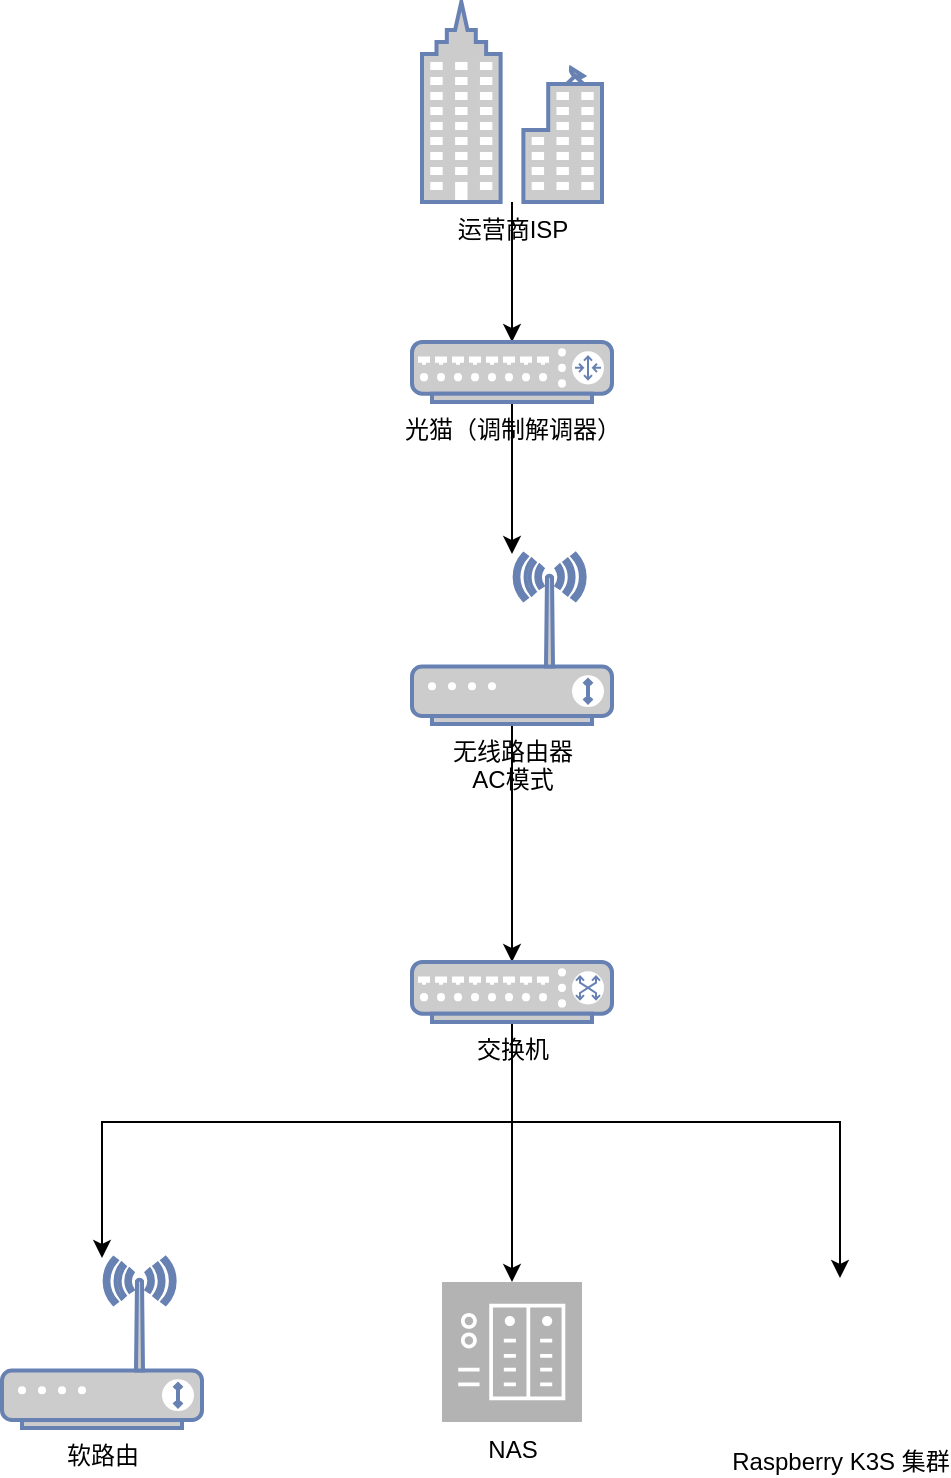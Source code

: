 <mxfile version="20.0.4" type="github">
  <diagram name="Page-1" id="bfe91b75-5d2c-26a0-9c1d-138518896778">
    <mxGraphModel dx="1422" dy="800" grid="1" gridSize="10" guides="1" tooltips="1" connect="1" arrows="1" fold="1" page="1" pageScale="1" pageWidth="1100" pageHeight="850" background="none" math="0" shadow="0">
      <root>
        <mxCell id="0" />
        <mxCell id="1" parent="0" />
        <mxCell id="uh_vPkytdd0RdtmT2PiO-6" style="edgeStyle=orthogonalEdgeStyle;rounded=0;orthogonalLoop=1;jettySize=auto;html=1;" edge="1" parent="1" source="uh_vPkytdd0RdtmT2PiO-1" target="uh_vPkytdd0RdtmT2PiO-3">
          <mxGeometry relative="1" as="geometry" />
        </mxCell>
        <mxCell id="uh_vPkytdd0RdtmT2PiO-1" value="&lt;font color=&quot;#000000&quot;&gt;运营商ISP&lt;/font&gt;" style="fontColor=#0066CC;verticalAlign=top;verticalLabelPosition=bottom;labelPosition=center;align=center;html=1;outlineConnect=0;fillColor=#CCCCCC;strokeColor=#6881B3;gradientColor=none;gradientDirection=north;strokeWidth=2;shape=mxgraph.networks.business_center;" vertex="1" parent="1">
          <mxGeometry x="350" y="120" width="90" height="100" as="geometry" />
        </mxCell>
        <mxCell id="uh_vPkytdd0RdtmT2PiO-11" style="edgeStyle=orthogonalEdgeStyle;rounded=0;orthogonalLoop=1;jettySize=auto;html=1;" edge="1" parent="1" source="uh_vPkytdd0RdtmT2PiO-3" target="uh_vPkytdd0RdtmT2PiO-7">
          <mxGeometry relative="1" as="geometry" />
        </mxCell>
        <mxCell id="uh_vPkytdd0RdtmT2PiO-3" value="&lt;font color=&quot;#000000&quot;&gt;光猫（调制解调器）&lt;/font&gt;" style="fontColor=#0066CC;verticalAlign=top;verticalLabelPosition=bottom;labelPosition=center;align=center;html=1;outlineConnect=0;fillColor=#CCCCCC;strokeColor=#6881B3;gradientColor=none;gradientDirection=north;strokeWidth=2;shape=mxgraph.networks.router;" vertex="1" parent="1">
          <mxGeometry x="345" y="290" width="100" height="30" as="geometry" />
        </mxCell>
        <mxCell id="uh_vPkytdd0RdtmT2PiO-12" style="edgeStyle=orthogonalEdgeStyle;rounded=0;orthogonalLoop=1;jettySize=auto;html=1;" edge="1" parent="1" source="uh_vPkytdd0RdtmT2PiO-7" target="uh_vPkytdd0RdtmT2PiO-10">
          <mxGeometry relative="1" as="geometry" />
        </mxCell>
        <mxCell id="uh_vPkytdd0RdtmT2PiO-7" value="&lt;font color=&quot;#000000&quot;&gt;无线路由器&lt;br&gt;AC模式&lt;/font&gt;" style="fontColor=#0066CC;verticalAlign=top;verticalLabelPosition=bottom;labelPosition=center;align=center;html=1;outlineConnect=0;fillColor=#CCCCCC;strokeColor=#6881B3;gradientColor=none;gradientDirection=north;strokeWidth=2;shape=mxgraph.networks.wireless_modem;" vertex="1" parent="1">
          <mxGeometry x="345" y="396" width="100" height="85" as="geometry" />
        </mxCell>
        <mxCell id="uh_vPkytdd0RdtmT2PiO-15" style="edgeStyle=orthogonalEdgeStyle;rounded=0;orthogonalLoop=1;jettySize=auto;html=1;" edge="1" parent="1" source="uh_vPkytdd0RdtmT2PiO-10" target="uh_vPkytdd0RdtmT2PiO-13">
          <mxGeometry relative="1" as="geometry">
            <Array as="points">
              <mxPoint x="395" y="680" />
              <mxPoint x="190" y="680" />
            </Array>
          </mxGeometry>
        </mxCell>
        <mxCell id="uh_vPkytdd0RdtmT2PiO-16" style="edgeStyle=orthogonalEdgeStyle;rounded=0;orthogonalLoop=1;jettySize=auto;html=1;" edge="1" parent="1" source="uh_vPkytdd0RdtmT2PiO-10" target="uh_vPkytdd0RdtmT2PiO-14">
          <mxGeometry relative="1" as="geometry" />
        </mxCell>
        <mxCell id="uh_vPkytdd0RdtmT2PiO-18" style="edgeStyle=orthogonalEdgeStyle;rounded=0;orthogonalLoop=1;jettySize=auto;html=1;fontColor=#000000;" edge="1" parent="1" source="uh_vPkytdd0RdtmT2PiO-10" target="uh_vPkytdd0RdtmT2PiO-17">
          <mxGeometry relative="1" as="geometry">
            <Array as="points">
              <mxPoint x="395" y="680" />
              <mxPoint x="559" y="680" />
            </Array>
          </mxGeometry>
        </mxCell>
        <mxCell id="uh_vPkytdd0RdtmT2PiO-10" value="&lt;font color=&quot;#000000&quot;&gt;交换机&lt;/font&gt;" style="fontColor=#0066CC;verticalAlign=top;verticalLabelPosition=bottom;labelPosition=center;align=center;html=1;outlineConnect=0;fillColor=#CCCCCC;strokeColor=#6881B3;gradientColor=none;gradientDirection=north;strokeWidth=2;shape=mxgraph.networks.switch;" vertex="1" parent="1">
          <mxGeometry x="345" y="600" width="100" height="30" as="geometry" />
        </mxCell>
        <mxCell id="uh_vPkytdd0RdtmT2PiO-13" value="&lt;font color=&quot;#000000&quot;&gt;软路由&lt;/font&gt;" style="fontColor=#0066CC;verticalAlign=top;verticalLabelPosition=bottom;labelPosition=center;align=center;html=1;outlineConnect=0;fillColor=#CCCCCC;strokeColor=#6881B3;gradientColor=none;gradientDirection=north;strokeWidth=2;shape=mxgraph.networks.wireless_modem;" vertex="1" parent="1">
          <mxGeometry x="140" y="748" width="100" height="85" as="geometry" />
        </mxCell>
        <mxCell id="uh_vPkytdd0RdtmT2PiO-14" value="NAS" style="sketch=0;pointerEvents=1;shadow=0;dashed=0;html=1;strokeColor=none;fillColor=#B3B3B3;labelPosition=center;verticalLabelPosition=bottom;verticalAlign=top;align=center;outlineConnect=0;shape=mxgraph.veeam2.nas;" vertex="1" parent="1">
          <mxGeometry x="360" y="760" width="70" height="70" as="geometry" />
        </mxCell>
        <mxCell id="uh_vPkytdd0RdtmT2PiO-17" value="Raspberry K3S 集群" style="shape=image;html=1;verticalAlign=top;verticalLabelPosition=bottom;labelBackgroundColor=#ffffff;imageAspect=0;aspect=fixed;image=https://cdn1.iconfinder.com/data/icons/fruit-136/64/Fruit_iconfree_Filled_Outline_raspberry-healthy-organic-food-fruit_icon-128.png;fontColor=#000000;fillColor=#B3B3B3;" vertex="1" parent="1">
          <mxGeometry x="520" y="758" width="78" height="78" as="geometry" />
        </mxCell>
      </root>
    </mxGraphModel>
  </diagram>
</mxfile>
